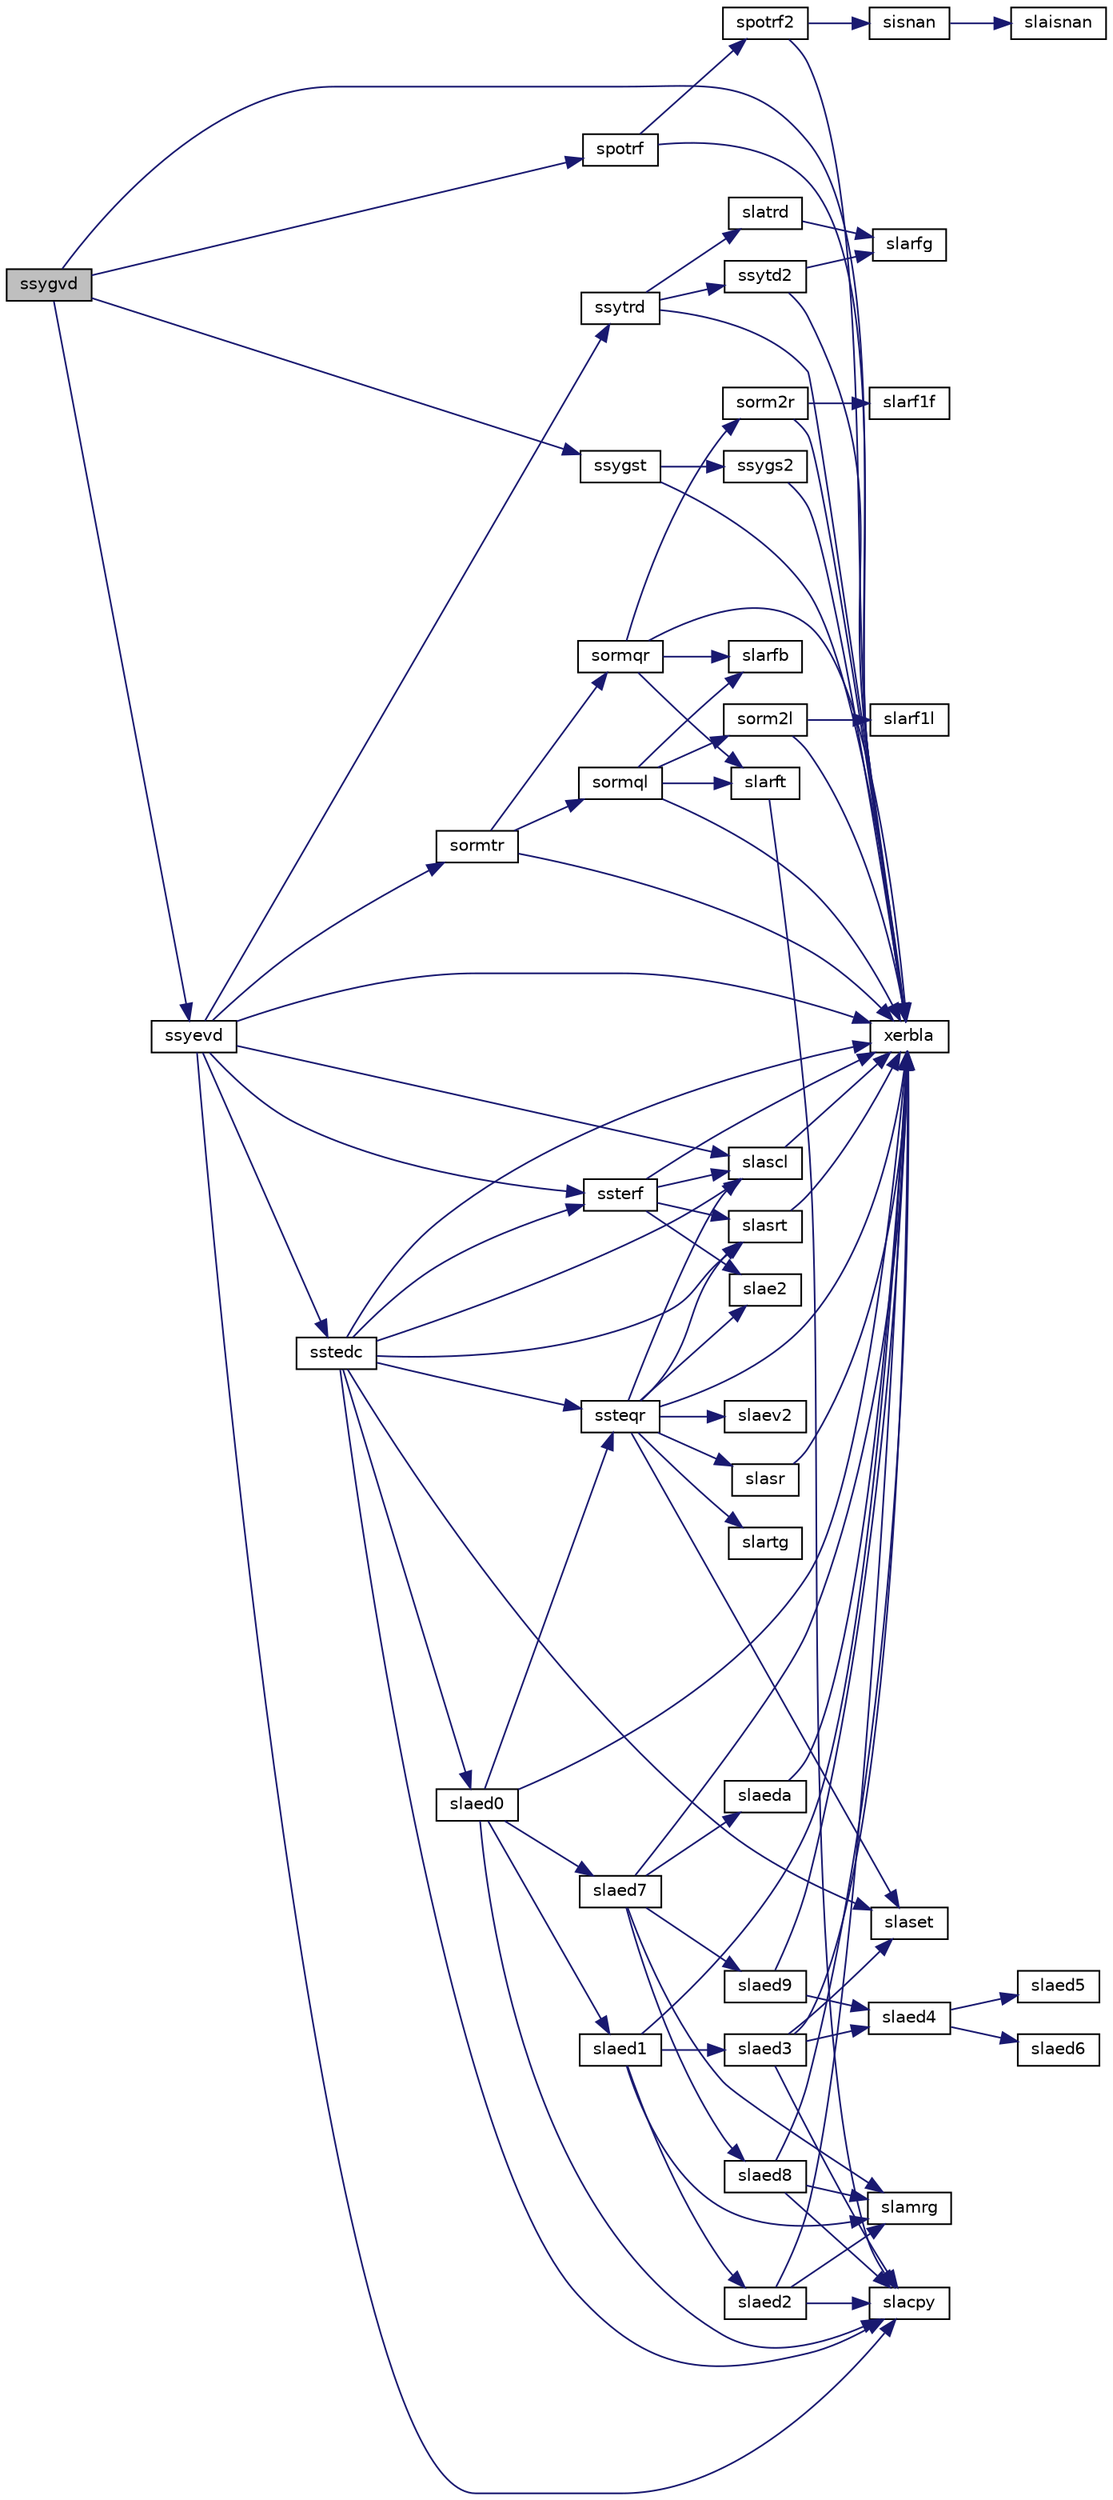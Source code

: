 digraph "ssygvd"
{
 // LATEX_PDF_SIZE
  edge [fontname="Helvetica",fontsize="10",labelfontname="Helvetica",labelfontsize="10"];
  node [fontname="Helvetica",fontsize="10",shape=record];
  rankdir="LR";
  Node1 [label="ssygvd",height=0.2,width=0.4,color="black", fillcolor="grey75", style="filled", fontcolor="black",tooltip="SSYGVD"];
  Node1 -> Node2 [color="midnightblue",fontsize="10",style="solid",fontname="Helvetica"];
  Node2 [label="spotrf",height=0.2,width=0.4,color="black", fillcolor="white", style="filled",URL="$spotrf_8f.html#aaf31db7ab15b4f4ba527a3d31a15a58e",tooltip="SPOTRF"];
  Node2 -> Node3 [color="midnightblue",fontsize="10",style="solid",fontname="Helvetica"];
  Node3 [label="spotrf2",height=0.2,width=0.4,color="black", fillcolor="white", style="filled",URL="$spotrf2_8f.html#a3c5c3e920ce930471a2ff63c637b00be",tooltip="SPOTRF2"];
  Node3 -> Node4 [color="midnightblue",fontsize="10",style="solid",fontname="Helvetica"];
  Node4 [label="sisnan",height=0.2,width=0.4,color="black", fillcolor="white", style="filled",URL="$sisnan_8f.html#aeca6bb0411af000e3c883ee744184991",tooltip="SISNAN tests input for NaN."];
  Node4 -> Node5 [color="midnightblue",fontsize="10",style="solid",fontname="Helvetica"];
  Node5 [label="slaisnan",height=0.2,width=0.4,color="black", fillcolor="white", style="filled",URL="$slaisnan_8f.html#a9b6a1036554ed9b7196c641174d6a6da",tooltip="SLAISNAN tests input for NaN by comparing two arguments for inequality."];
  Node3 -> Node6 [color="midnightblue",fontsize="10",style="solid",fontname="Helvetica"];
  Node6 [label="xerbla",height=0.2,width=0.4,color="black", fillcolor="white", style="filled",URL="$xerbla_8f.html#a377ee61015baf8dea7770b3a404b1c07",tooltip="XERBLA"];
  Node2 -> Node6 [color="midnightblue",fontsize="10",style="solid",fontname="Helvetica"];
  Node1 -> Node7 [color="midnightblue",fontsize="10",style="solid",fontname="Helvetica"];
  Node7 [label="ssyevd",height=0.2,width=0.4,color="black", fillcolor="white", style="filled",URL="$ssyevd_8f.html#a6b4d01c8952350ea557b90302ef9de4d",tooltip="SSYEVD computes the eigenvalues and, optionally, the left and/or right eigenvectors for SY matrices"];
  Node7 -> Node8 [color="midnightblue",fontsize="10",style="solid",fontname="Helvetica"];
  Node8 [label="slacpy",height=0.2,width=0.4,color="black", fillcolor="white", style="filled",URL="$slacpy_8f.html#a7780c991533ce8dd1f2c22ae2d563f08",tooltip="SLACPY copies all or part of one two-dimensional array to another."];
  Node7 -> Node9 [color="midnightblue",fontsize="10",style="solid",fontname="Helvetica"];
  Node9 [label="slascl",height=0.2,width=0.4,color="black", fillcolor="white", style="filled",URL="$slascl_8f.html#a11e6ce67ce97ca5b0a3a7bc5645a09d9",tooltip="SLASCL multiplies a general rectangular matrix by a real scalar defined as cto/cfrom."];
  Node9 -> Node6 [color="midnightblue",fontsize="10",style="solid",fontname="Helvetica"];
  Node7 -> Node10 [color="midnightblue",fontsize="10",style="solid",fontname="Helvetica"];
  Node10 [label="sormtr",height=0.2,width=0.4,color="black", fillcolor="white", style="filled",URL="$sormtr_8f.html#a239433f886d4c2ed79735499b28c9cae",tooltip="SORMTR"];
  Node10 -> Node11 [color="midnightblue",fontsize="10",style="solid",fontname="Helvetica"];
  Node11 [label="sormql",height=0.2,width=0.4,color="black", fillcolor="white", style="filled",URL="$sormql_8f.html#a66ed47ac53ccd24962fb4b42763cc3c3",tooltip="SORMQL"];
  Node11 -> Node12 [color="midnightblue",fontsize="10",style="solid",fontname="Helvetica"];
  Node12 [label="slarfb",height=0.2,width=0.4,color="black", fillcolor="white", style="filled",URL="$slarfb_8f.html#abd00c98d81aee1efa14e838bafa8078a",tooltip="SLARFB applies a block reflector or its transpose to a general rectangular matrix."];
  Node11 -> Node13 [color="midnightblue",fontsize="10",style="solid",fontname="Helvetica"];
  Node13 [label="slarft",height=0.2,width=0.4,color="black", fillcolor="white", style="filled",URL="$slarft_8f.html#a65328f5195290453fa03cb785888a95d",tooltip="SLARFT forms the triangular factor T of a block reflector H = I - vtvH"];
  Node13 -> Node8 [color="midnightblue",fontsize="10",style="solid",fontname="Helvetica"];
  Node11 -> Node14 [color="midnightblue",fontsize="10",style="solid",fontname="Helvetica"];
  Node14 [label="sorm2l",height=0.2,width=0.4,color="black", fillcolor="white", style="filled",URL="$sorm2l_8f.html#a0f0a0604ded2725236045bf9503c4a76",tooltip="SORM2L multiplies a general matrix by the orthogonal matrix from a QL factorization determined by sge..."];
  Node14 -> Node15 [color="midnightblue",fontsize="10",style="solid",fontname="Helvetica"];
  Node15 [label="slarf1l",height=0.2,width=0.4,color="black", fillcolor="white", style="filled",URL="$slarf1l_8f.html#a2cd524707ffe6a2e5594c43517e1ba41",tooltip="SLARF1L applies an elementary reflector to a general rectangular"];
  Node14 -> Node6 [color="midnightblue",fontsize="10",style="solid",fontname="Helvetica"];
  Node11 -> Node6 [color="midnightblue",fontsize="10",style="solid",fontname="Helvetica"];
  Node10 -> Node16 [color="midnightblue",fontsize="10",style="solid",fontname="Helvetica"];
  Node16 [label="sormqr",height=0.2,width=0.4,color="black", fillcolor="white", style="filled",URL="$sormqr_8f.html#ab4d0e540fc95dc0151bc2c9995cabd25",tooltip="SORMQR"];
  Node16 -> Node12 [color="midnightblue",fontsize="10",style="solid",fontname="Helvetica"];
  Node16 -> Node13 [color="midnightblue",fontsize="10",style="solid",fontname="Helvetica"];
  Node16 -> Node17 [color="midnightblue",fontsize="10",style="solid",fontname="Helvetica"];
  Node17 [label="sorm2r",height=0.2,width=0.4,color="black", fillcolor="white", style="filled",URL="$sorm2r_8f.html#a45a8a1e608ebbcc3fcafbe60f2995d78",tooltip="SORM2R multiplies a general matrix by the orthogonal matrix from a QR factorization determined by sge..."];
  Node17 -> Node18 [color="midnightblue",fontsize="10",style="solid",fontname="Helvetica"];
  Node18 [label="slarf1f",height=0.2,width=0.4,color="black", fillcolor="white", style="filled",URL="$slarf1f_8f.html#aefd3efd961011e8288e1a09bb2e04b99",tooltip="SLARF1F applies an elementary reflector to a general rectangular"];
  Node17 -> Node6 [color="midnightblue",fontsize="10",style="solid",fontname="Helvetica"];
  Node16 -> Node6 [color="midnightblue",fontsize="10",style="solid",fontname="Helvetica"];
  Node10 -> Node6 [color="midnightblue",fontsize="10",style="solid",fontname="Helvetica"];
  Node7 -> Node19 [color="midnightblue",fontsize="10",style="solid",fontname="Helvetica"];
  Node19 [label="sstedc",height=0.2,width=0.4,color="black", fillcolor="white", style="filled",URL="$sstedc_8f.html#a52fb8b9ac59bd8629305b34520b58092",tooltip="SSTEDC"];
  Node19 -> Node8 [color="midnightblue",fontsize="10",style="solid",fontname="Helvetica"];
  Node19 -> Node20 [color="midnightblue",fontsize="10",style="solid",fontname="Helvetica"];
  Node20 [label="slaed0",height=0.2,width=0.4,color="black", fillcolor="white", style="filled",URL="$slaed0_8f.html#ac684c2e6104ed0b6c5b785e39d034132",tooltip="SLAED0 used by SSTEDC. Computes all eigenvalues and corresponding eigenvectors of an unreduced symmet..."];
  Node20 -> Node8 [color="midnightblue",fontsize="10",style="solid",fontname="Helvetica"];
  Node20 -> Node21 [color="midnightblue",fontsize="10",style="solid",fontname="Helvetica"];
  Node21 [label="slaed1",height=0.2,width=0.4,color="black", fillcolor="white", style="filled",URL="$slaed1_8f.html#af1b221f084e44d08f19e28811752c51d",tooltip="SLAED1 used by SSTEDC. Computes the updated eigensystem of a diagonal matrix after modification by a ..."];
  Node21 -> Node22 [color="midnightblue",fontsize="10",style="solid",fontname="Helvetica"];
  Node22 [label="slaed2",height=0.2,width=0.4,color="black", fillcolor="white", style="filled",URL="$slaed2_8f.html#a7cdf7cab004a74be5d11448fee2af888",tooltip="SLAED2 used by SSTEDC. Merges eigenvalues and deflates secular equation. Used when the original matri..."];
  Node22 -> Node8 [color="midnightblue",fontsize="10",style="solid",fontname="Helvetica"];
  Node22 -> Node23 [color="midnightblue",fontsize="10",style="solid",fontname="Helvetica"];
  Node23 [label="slamrg",height=0.2,width=0.4,color="black", fillcolor="white", style="filled",URL="$slamrg_8f.html#a08dba55e84b9c57fb48b15b92d2b9049",tooltip="SLAMRG creates a permutation list to merge the entries of two independently sorted sets into a single..."];
  Node22 -> Node6 [color="midnightblue",fontsize="10",style="solid",fontname="Helvetica"];
  Node21 -> Node24 [color="midnightblue",fontsize="10",style="solid",fontname="Helvetica"];
  Node24 [label="slaed3",height=0.2,width=0.4,color="black", fillcolor="white", style="filled",URL="$slaed3_8f.html#a4ed4ad63585109624285a84ecc010d2f",tooltip="SLAED3 used by SSTEDC. Finds the roots of the secular equation and updates the eigenvectors...."];
  Node24 -> Node8 [color="midnightblue",fontsize="10",style="solid",fontname="Helvetica"];
  Node24 -> Node25 [color="midnightblue",fontsize="10",style="solid",fontname="Helvetica"];
  Node25 [label="slaed4",height=0.2,width=0.4,color="black", fillcolor="white", style="filled",URL="$slaed4_8f.html#aa708703789737758cf8f9ed2da42a985",tooltip="SLAED4 used by SSTEDC. Finds a single root of the secular equation."];
  Node25 -> Node26 [color="midnightblue",fontsize="10",style="solid",fontname="Helvetica"];
  Node26 [label="slaed5",height=0.2,width=0.4,color="black", fillcolor="white", style="filled",URL="$slaed5_8f.html#af41f654e722c7cab1f0749bb43414097",tooltip="SLAED5 used by SSTEDC. Solves the 2-by-2 secular equation."];
  Node25 -> Node27 [color="midnightblue",fontsize="10",style="solid",fontname="Helvetica"];
  Node27 [label="slaed6",height=0.2,width=0.4,color="black", fillcolor="white", style="filled",URL="$slaed6_8f.html#af5919aeb57bc9c8153d7ae9f0ecc3276",tooltip="SLAED6 used by SSTEDC. Computes one Newton step in solution of the secular equation."];
  Node24 -> Node28 [color="midnightblue",fontsize="10",style="solid",fontname="Helvetica"];
  Node28 [label="slaset",height=0.2,width=0.4,color="black", fillcolor="white", style="filled",URL="$slaset_8f.html#a6174184453f17ad7cc3488044325d5ac",tooltip="SLASET initializes the off-diagonal elements and the diagonal elements of a matrix to given values."];
  Node24 -> Node6 [color="midnightblue",fontsize="10",style="solid",fontname="Helvetica"];
  Node21 -> Node23 [color="midnightblue",fontsize="10",style="solid",fontname="Helvetica"];
  Node21 -> Node6 [color="midnightblue",fontsize="10",style="solid",fontname="Helvetica"];
  Node20 -> Node29 [color="midnightblue",fontsize="10",style="solid",fontname="Helvetica"];
  Node29 [label="slaed7",height=0.2,width=0.4,color="black", fillcolor="white", style="filled",URL="$slaed7_8f.html#aa82b498880b501e765256dcabb001dd8",tooltip="SLAED7 used by SSTEDC. Computes the updated eigensystem of a diagonal matrix after modification by a ..."];
  Node29 -> Node30 [color="midnightblue",fontsize="10",style="solid",fontname="Helvetica"];
  Node30 [label="slaed8",height=0.2,width=0.4,color="black", fillcolor="white", style="filled",URL="$slaed8_8f.html#afeeae5a27b97fc98ca9385cb97d6e21a",tooltip="SLAED8 used by SSTEDC. Merges eigenvalues and deflates secular equation. Used when the original matri..."];
  Node30 -> Node8 [color="midnightblue",fontsize="10",style="solid",fontname="Helvetica"];
  Node30 -> Node23 [color="midnightblue",fontsize="10",style="solid",fontname="Helvetica"];
  Node30 -> Node6 [color="midnightblue",fontsize="10",style="solid",fontname="Helvetica"];
  Node29 -> Node31 [color="midnightblue",fontsize="10",style="solid",fontname="Helvetica"];
  Node31 [label="slaed9",height=0.2,width=0.4,color="black", fillcolor="white", style="filled",URL="$slaed9_8f.html#a5bc8745ade9e86126b310b4a34c6c9cb",tooltip="SLAED9 used by SSTEDC. Finds the roots of the secular equation and updates the eigenvectors...."];
  Node31 -> Node25 [color="midnightblue",fontsize="10",style="solid",fontname="Helvetica"];
  Node31 -> Node6 [color="midnightblue",fontsize="10",style="solid",fontname="Helvetica"];
  Node29 -> Node32 [color="midnightblue",fontsize="10",style="solid",fontname="Helvetica"];
  Node32 [label="slaeda",height=0.2,width=0.4,color="black", fillcolor="white", style="filled",URL="$slaeda_8f.html#a462640bebca7ee618dca01292ef30ddb",tooltip="SLAEDA used by SSTEDC. Computes the Z vector determining the rank-one modification of the diagonal ma..."];
  Node32 -> Node6 [color="midnightblue",fontsize="10",style="solid",fontname="Helvetica"];
  Node29 -> Node23 [color="midnightblue",fontsize="10",style="solid",fontname="Helvetica"];
  Node29 -> Node6 [color="midnightblue",fontsize="10",style="solid",fontname="Helvetica"];
  Node20 -> Node33 [color="midnightblue",fontsize="10",style="solid",fontname="Helvetica"];
  Node33 [label="ssteqr",height=0.2,width=0.4,color="black", fillcolor="white", style="filled",URL="$ssteqr_8f.html#a2463dc5fa5baab57763971a548aad789",tooltip="SSTEQR"];
  Node33 -> Node34 [color="midnightblue",fontsize="10",style="solid",fontname="Helvetica"];
  Node34 [label="slae2",height=0.2,width=0.4,color="black", fillcolor="white", style="filled",URL="$slae2_8f.html#aec32dea47a14590934b8970b078b58fd",tooltip="SLAE2 computes the eigenvalues of a 2-by-2 symmetric matrix."];
  Node33 -> Node35 [color="midnightblue",fontsize="10",style="solid",fontname="Helvetica"];
  Node35 [label="slaev2",height=0.2,width=0.4,color="black", fillcolor="white", style="filled",URL="$slaev2_8f.html#af79f0bb1a07a9d96b827eba946ec79fa",tooltip="SLAEV2 computes the eigenvalues and eigenvectors of a 2-by-2 symmetric/Hermitian matrix."];
  Node33 -> Node36 [color="midnightblue",fontsize="10",style="solid",fontname="Helvetica"];
  Node36 [label="slartg",height=0.2,width=0.4,color="black", fillcolor="white", style="filled",URL="$slartg_8f90.html#a8836d25697ed4d8cc0b7d0f45b558c3b",tooltip="SLARTG generates a plane rotation with real cosine and real sine."];
  Node33 -> Node9 [color="midnightblue",fontsize="10",style="solid",fontname="Helvetica"];
  Node33 -> Node28 [color="midnightblue",fontsize="10",style="solid",fontname="Helvetica"];
  Node33 -> Node37 [color="midnightblue",fontsize="10",style="solid",fontname="Helvetica"];
  Node37 [label="slasr",height=0.2,width=0.4,color="black", fillcolor="white", style="filled",URL="$slasr_8f.html#a60f6d566e3a36c43835b0ff3055879dc",tooltip="SLASR applies a sequence of plane rotations to a general rectangular matrix."];
  Node37 -> Node6 [color="midnightblue",fontsize="10",style="solid",fontname="Helvetica"];
  Node33 -> Node38 [color="midnightblue",fontsize="10",style="solid",fontname="Helvetica"];
  Node38 [label="slasrt",height=0.2,width=0.4,color="black", fillcolor="white", style="filled",URL="$slasrt_8f.html#a66e14f999e0c96b0d974849882160a07",tooltip="SLASRT sorts numbers in increasing or decreasing order."];
  Node38 -> Node6 [color="midnightblue",fontsize="10",style="solid",fontname="Helvetica"];
  Node33 -> Node6 [color="midnightblue",fontsize="10",style="solid",fontname="Helvetica"];
  Node20 -> Node6 [color="midnightblue",fontsize="10",style="solid",fontname="Helvetica"];
  Node19 -> Node9 [color="midnightblue",fontsize="10",style="solid",fontname="Helvetica"];
  Node19 -> Node28 [color="midnightblue",fontsize="10",style="solid",fontname="Helvetica"];
  Node19 -> Node38 [color="midnightblue",fontsize="10",style="solid",fontname="Helvetica"];
  Node19 -> Node33 [color="midnightblue",fontsize="10",style="solid",fontname="Helvetica"];
  Node19 -> Node39 [color="midnightblue",fontsize="10",style="solid",fontname="Helvetica"];
  Node39 [label="ssterf",height=0.2,width=0.4,color="black", fillcolor="white", style="filled",URL="$ssterf_8f.html#a6f005e62dd179b39d847eadbb62dbead",tooltip="SSTERF"];
  Node39 -> Node34 [color="midnightblue",fontsize="10",style="solid",fontname="Helvetica"];
  Node39 -> Node9 [color="midnightblue",fontsize="10",style="solid",fontname="Helvetica"];
  Node39 -> Node38 [color="midnightblue",fontsize="10",style="solid",fontname="Helvetica"];
  Node39 -> Node6 [color="midnightblue",fontsize="10",style="solid",fontname="Helvetica"];
  Node19 -> Node6 [color="midnightblue",fontsize="10",style="solid",fontname="Helvetica"];
  Node7 -> Node39 [color="midnightblue",fontsize="10",style="solid",fontname="Helvetica"];
  Node7 -> Node40 [color="midnightblue",fontsize="10",style="solid",fontname="Helvetica"];
  Node40 [label="ssytrd",height=0.2,width=0.4,color="black", fillcolor="white", style="filled",URL="$ssytrd_8f.html#a6f435f24bbc42c21a66bc5774509ec86",tooltip="SSYTRD"];
  Node40 -> Node41 [color="midnightblue",fontsize="10",style="solid",fontname="Helvetica"];
  Node41 [label="slatrd",height=0.2,width=0.4,color="black", fillcolor="white", style="filled",URL="$slatrd_8f.html#ac1312699353e70d4e05bb21f60d76e27",tooltip="SLATRD reduces the first nb rows and columns of a symmetric/Hermitian matrix A to real tridiagonal fo..."];
  Node41 -> Node42 [color="midnightblue",fontsize="10",style="solid",fontname="Helvetica"];
  Node42 [label="slarfg",height=0.2,width=0.4,color="black", fillcolor="white", style="filled",URL="$slarfg_8f.html#a1c10a1adfa35b2d5ea15e801287a6a38",tooltip="SLARFG generates an elementary reflector (Householder matrix)."];
  Node40 -> Node43 [color="midnightblue",fontsize="10",style="solid",fontname="Helvetica"];
  Node43 [label="ssytd2",height=0.2,width=0.4,color="black", fillcolor="white", style="filled",URL="$ssytd2_8f.html#ac702851ad871b3170b0566876fd588b1",tooltip="SSYTD2 reduces a symmetric matrix to real symmetric tridiagonal form by an orthogonal similarity tran..."];
  Node43 -> Node42 [color="midnightblue",fontsize="10",style="solid",fontname="Helvetica"];
  Node43 -> Node6 [color="midnightblue",fontsize="10",style="solid",fontname="Helvetica"];
  Node40 -> Node6 [color="midnightblue",fontsize="10",style="solid",fontname="Helvetica"];
  Node7 -> Node6 [color="midnightblue",fontsize="10",style="solid",fontname="Helvetica"];
  Node1 -> Node44 [color="midnightblue",fontsize="10",style="solid",fontname="Helvetica"];
  Node44 [label="ssygst",height=0.2,width=0.4,color="black", fillcolor="white", style="filled",URL="$ssygst_8f.html#aef1e992af47469e70d21e80c16d67d1b",tooltip="SSYGST"];
  Node44 -> Node45 [color="midnightblue",fontsize="10",style="solid",fontname="Helvetica"];
  Node45 [label="ssygs2",height=0.2,width=0.4,color="black", fillcolor="white", style="filled",URL="$ssygs2_8f.html#a0ea1b814a88acd6907337680dc1fde81",tooltip="SSYGS2 reduces a symmetric definite generalized eigenproblem to standard form, using the factorizatio..."];
  Node45 -> Node6 [color="midnightblue",fontsize="10",style="solid",fontname="Helvetica"];
  Node44 -> Node6 [color="midnightblue",fontsize="10",style="solid",fontname="Helvetica"];
  Node1 -> Node6 [color="midnightblue",fontsize="10",style="solid",fontname="Helvetica"];
}
